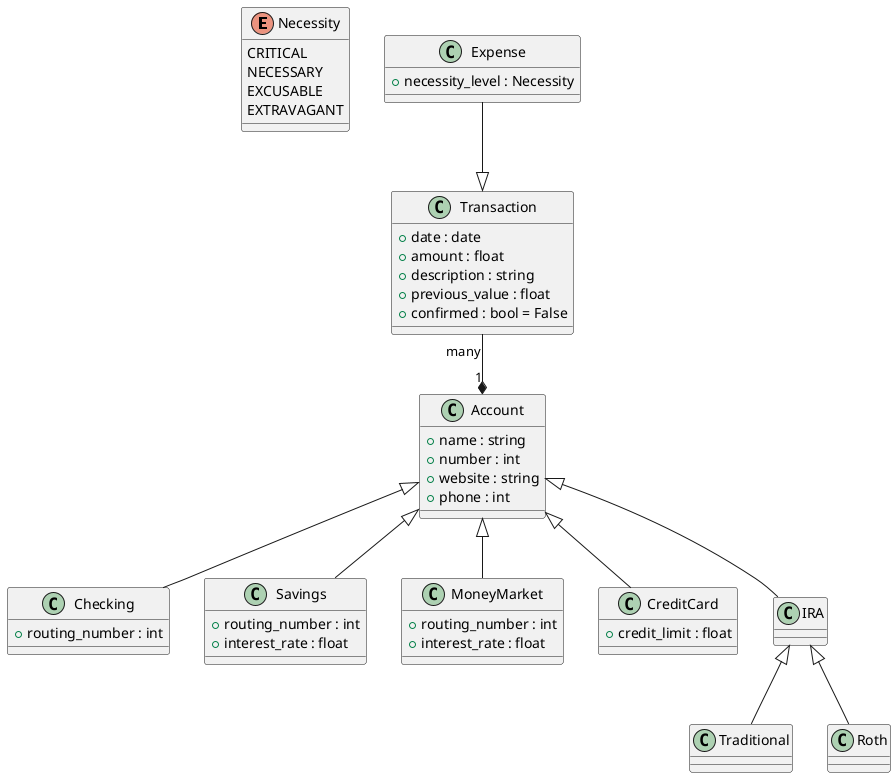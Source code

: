 @startuml

enum Necessity {
    CRITICAL
    NECESSARY
    EXCUSABLE
    EXTRAVAGANT
}

class Transaction {
    + date : date
    + amount : float
    + description : string
    + previous_value : float
    + confirmed : bool = False
}

class Expense {
    + necessity_level : Necessity
}

class Account {
    + name : string
    + number : int
    + website : string
    + phone : int
}

class Checking {
    + routing_number : int
}

class Savings {
    + routing_number : int
    + interest_rate : float
}

class MoneyMarket {
    + routing_number : int
    + interest_rate : float
}

class CreditCard {
    ' TODO
    + credit_limit : float
}

class IRA {
    ' TODO: Individual retirement account
}

class Traditional {
    ' TODO: Traditional IRA
}

class Roth {
    ' TODO: Roth IRA
}

' A collection of transactions could also be called a "ledger"
Expense --|> Transaction
Transaction "many" --* "1" Account

Account <|-- Checking
Account <|-- Savings
Account <|-- MoneyMarket
Account <|-- CreditCard
Account <|-- IRA
IRA <|-- Traditional
IRA <|-- Roth

@enduml